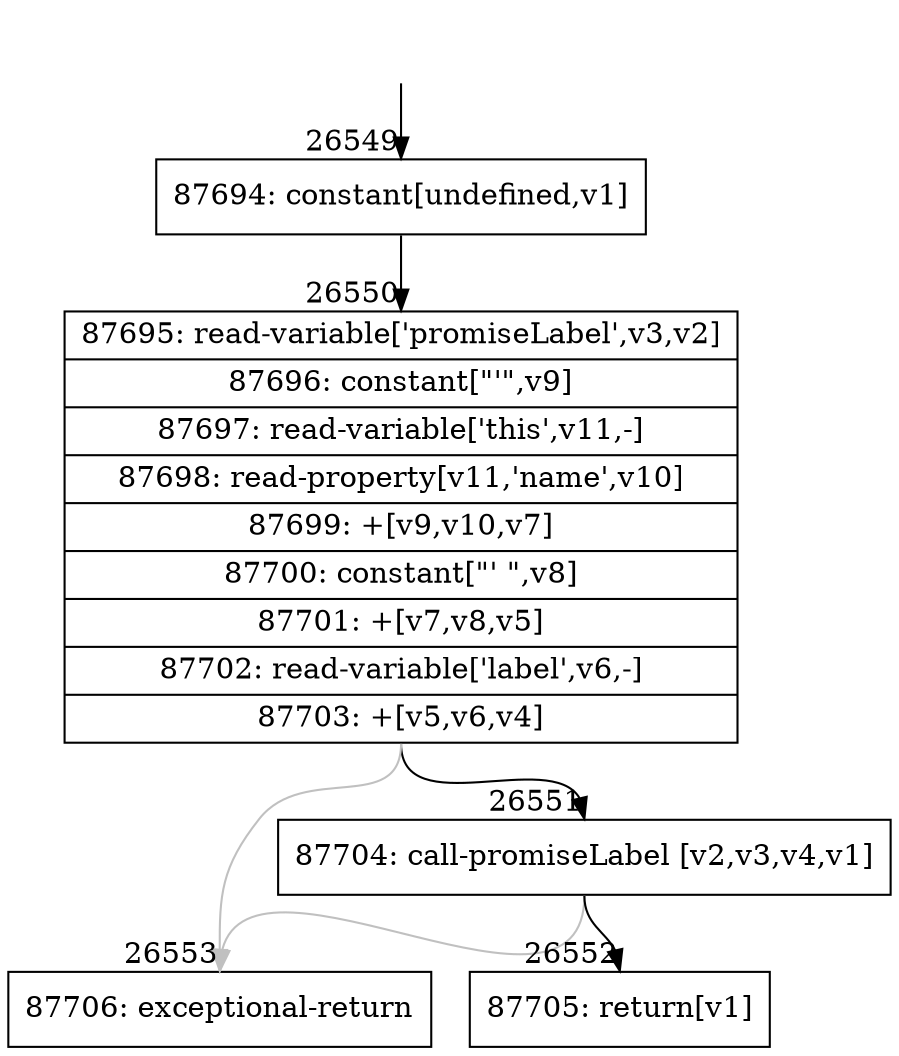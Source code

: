 digraph {
rankdir="TD"
BB_entry2325[shape=none,label=""];
BB_entry2325 -> BB26549 [tailport=s, headport=n, headlabel="    26549"]
BB26549 [shape=record label="{87694: constant[undefined,v1]}" ] 
BB26549 -> BB26550 [tailport=s, headport=n, headlabel="      26550"]
BB26550 [shape=record label="{87695: read-variable['promiseLabel',v3,v2]|87696: constant[\"'\",v9]|87697: read-variable['this',v11,-]|87698: read-property[v11,'name',v10]|87699: +[v9,v10,v7]|87700: constant[\"' \",v8]|87701: +[v7,v8,v5]|87702: read-variable['label',v6,-]|87703: +[v5,v6,v4]}" ] 
BB26550 -> BB26551 [tailport=s, headport=n, headlabel="      26551"]
BB26550 -> BB26553 [tailport=s, headport=n, color=gray, headlabel="      26553"]
BB26551 [shape=record label="{87704: call-promiseLabel [v2,v3,v4,v1]}" ] 
BB26551 -> BB26552 [tailport=s, headport=n, headlabel="      26552"]
BB26551 -> BB26553 [tailport=s, headport=n, color=gray]
BB26552 [shape=record label="{87705: return[v1]}" ] 
BB26553 [shape=record label="{87706: exceptional-return}" ] 
//#$~ 48178
}
